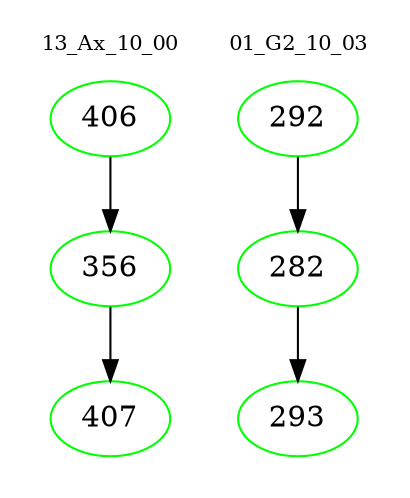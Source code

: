 digraph{
subgraph cluster_0 {
color = white
label = "13_Ax_10_00";
fontsize=10;
T0_406 [label="406", color="green"]
T0_406 -> T0_356 [color="black"]
T0_356 [label="356", color="green"]
T0_356 -> T0_407 [color="black"]
T0_407 [label="407", color="green"]
}
subgraph cluster_1 {
color = white
label = "01_G2_10_03";
fontsize=10;
T1_292 [label="292", color="green"]
T1_292 -> T1_282 [color="black"]
T1_282 [label="282", color="green"]
T1_282 -> T1_293 [color="black"]
T1_293 [label="293", color="green"]
}
}

